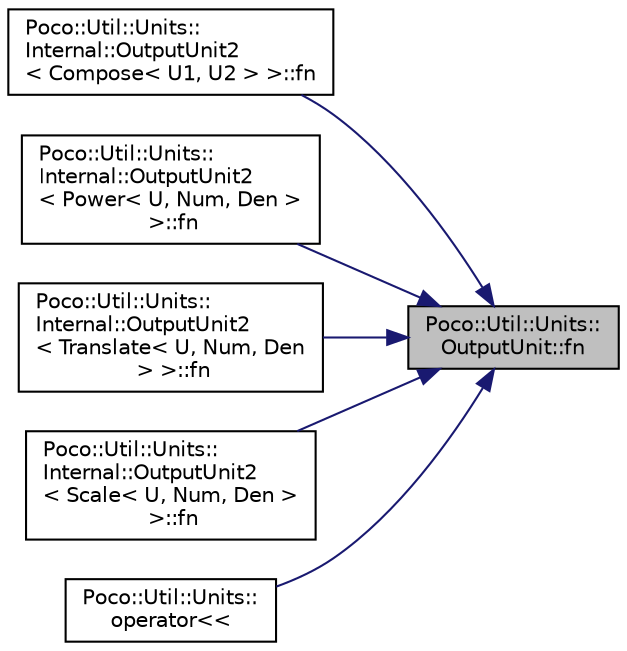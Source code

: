 digraph "Poco::Util::Units::OutputUnit::fn"
{
 // LATEX_PDF_SIZE
  edge [fontname="Helvetica",fontsize="10",labelfontname="Helvetica",labelfontsize="10"];
  node [fontname="Helvetica",fontsize="10",shape=record];
  rankdir="RL";
  Node1 [label="Poco::Util::Units::\lOutputUnit::fn",height=0.2,width=0.4,color="black", fillcolor="grey75", style="filled", fontcolor="black",tooltip=" "];
  Node1 -> Node2 [dir="back",color="midnightblue",fontsize="10",style="solid"];
  Node2 [label="Poco::Util::Units::\lInternal::OutputUnit2\l\< Compose\< U1, U2 \> \>::fn",height=0.2,width=0.4,color="black", fillcolor="white", style="filled",URL="$structPoco_1_1Util_1_1Units_1_1Internal_1_1OutputUnit2_3_01Compose_3_01U1_00_01U2_01_4_01_4.html#acebb675393dc9b0be2d153f78de2eee3",tooltip=" "];
  Node1 -> Node3 [dir="back",color="midnightblue",fontsize="10",style="solid"];
  Node3 [label="Poco::Util::Units::\lInternal::OutputUnit2\l\< Power\< U, Num, Den \>\l \>::fn",height=0.2,width=0.4,color="black", fillcolor="white", style="filled",URL="$structPoco_1_1Util_1_1Units_1_1Internal_1_1OutputUnit2_3_01Power_3_01U_00_01Num_00_01Den_01_4_01_4.html#a8b653f2f10ad83326c9033c50fbc1215",tooltip=" "];
  Node1 -> Node4 [dir="back",color="midnightblue",fontsize="10",style="solid"];
  Node4 [label="Poco::Util::Units::\lInternal::OutputUnit2\l\< Translate\< U, Num, Den\l \> \>::fn",height=0.2,width=0.4,color="black", fillcolor="white", style="filled",URL="$structPoco_1_1Util_1_1Units_1_1Internal_1_1OutputUnit2_3_01Translate_3_01U_00_01Num_00_01Den_01_4_01_4.html#a1d2f5b766aaad5541cd675e038d3d39f",tooltip=" "];
  Node1 -> Node5 [dir="back",color="midnightblue",fontsize="10",style="solid"];
  Node5 [label="Poco::Util::Units::\lInternal::OutputUnit2\l\< Scale\< U, Num, Den \>\l \>::fn",height=0.2,width=0.4,color="black", fillcolor="white", style="filled",URL="$structPoco_1_1Util_1_1Units_1_1Internal_1_1OutputUnit2_3_01Scale_3_01U_00_01Num_00_01Den_01_4_01_4.html#a2b699d655745db0f49790e28144e7fb0",tooltip=" "];
  Node1 -> Node6 [dir="back",color="midnightblue",fontsize="10",style="solid"];
  Node6 [label="Poco::Util::Units::\loperator\<\<",height=0.2,width=0.4,color="black", fillcolor="white", style="filled",URL="$namespacePoco_1_1Util_1_1Units.html#a3cbb7021633da13f7bb3bfbb6d3f1c88",tooltip=" "];
}
